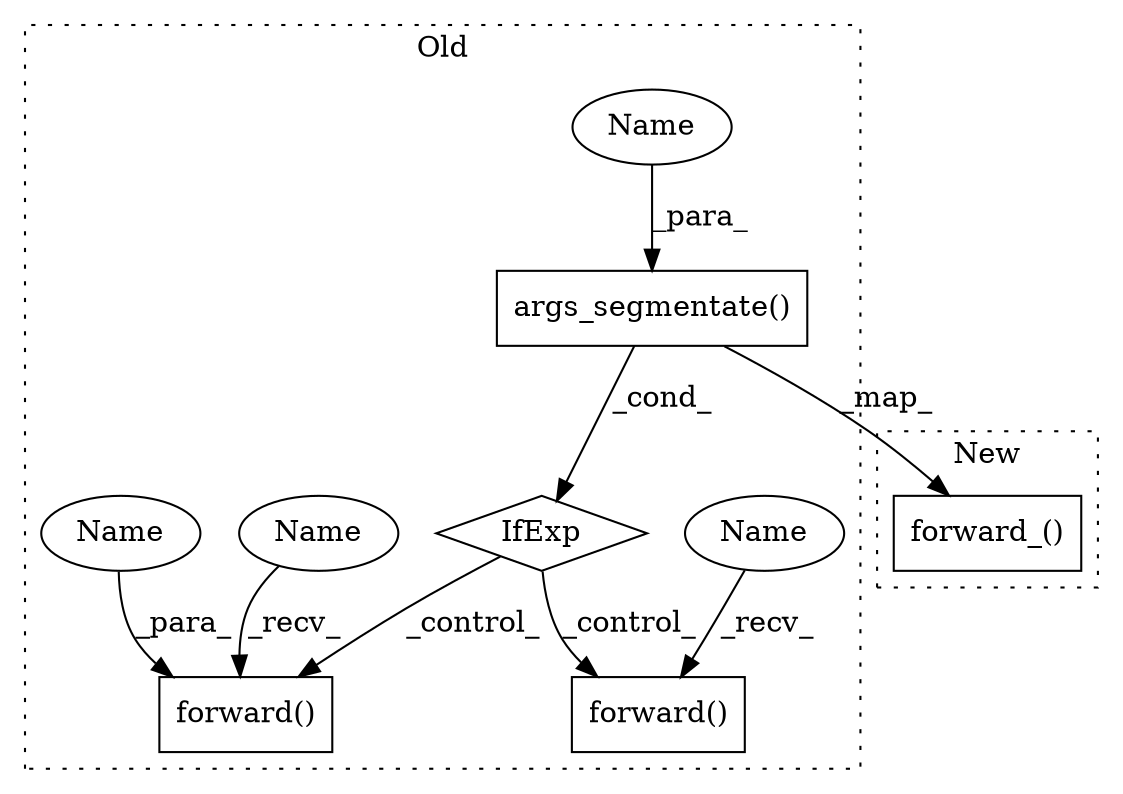 digraph G {
subgraph cluster0 {
1 [label="args_segmentate()" a="75" s="4140,4168" l="21,1" shape="box"];
3 [label="IfExp" a="51" s="4136,4169" l="4,6" shape="diamond"];
4 [label="forward()" a="75" s="4175,4195" l="13,1" shape="box"];
5 [label="forward()" a="75" s="4114,4128" l="13,8" shape="box"];
6 [label="Name" a="87" s="4114" l="4" shape="ellipse"];
7 [label="Name" a="87" s="4175" l="4" shape="ellipse"];
8 [label="Name" a="87" s="4161" l="7" shape="ellipse"];
9 [label="Name" a="87" s="4188" l="7" shape="ellipse"];
label = "Old";
style="dotted";
}
subgraph cluster1 {
2 [label="forward_()" a="75" s="4316,4337" l="14,1" shape="box"];
label = "New";
style="dotted";
}
1 -> 3 [label="_cond_"];
1 -> 2 [label="_map_"];
3 -> 4 [label="_control_"];
3 -> 5 [label="_control_"];
6 -> 5 [label="_recv_"];
7 -> 4 [label="_recv_"];
8 -> 1 [label="_para_"];
9 -> 4 [label="_para_"];
}